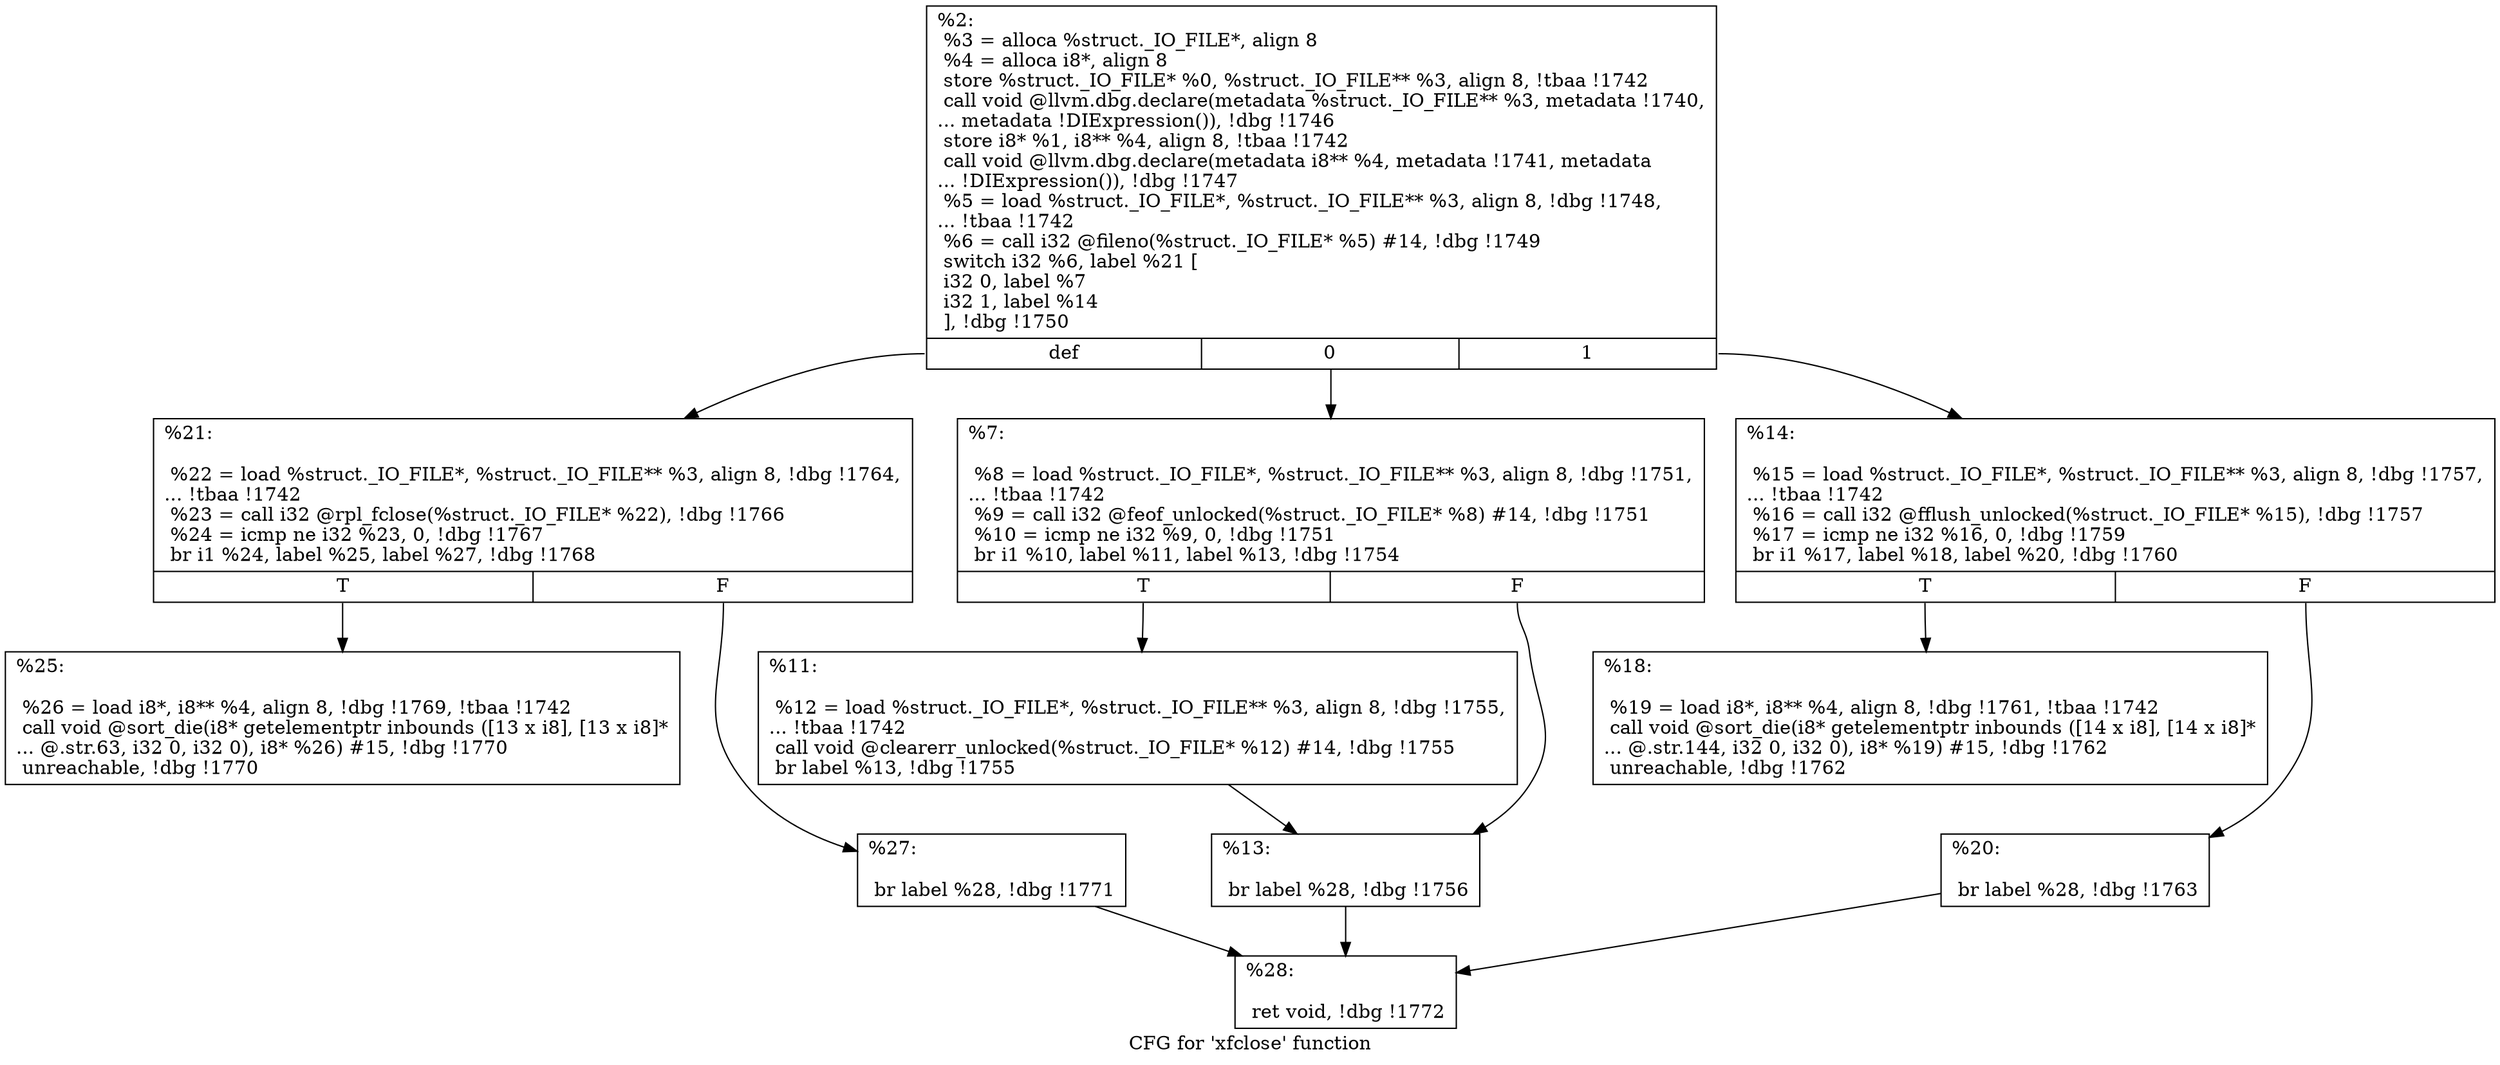 digraph "CFG for 'xfclose' function" {
	label="CFG for 'xfclose' function";

	Node0x1e5c8d0 [shape=record,label="{%2:\l  %3 = alloca %struct._IO_FILE*, align 8\l  %4 = alloca i8*, align 8\l  store %struct._IO_FILE* %0, %struct._IO_FILE** %3, align 8, !tbaa !1742\l  call void @llvm.dbg.declare(metadata %struct._IO_FILE** %3, metadata !1740,\l... metadata !DIExpression()), !dbg !1746\l  store i8* %1, i8** %4, align 8, !tbaa !1742\l  call void @llvm.dbg.declare(metadata i8** %4, metadata !1741, metadata\l... !DIExpression()), !dbg !1747\l  %5 = load %struct._IO_FILE*, %struct._IO_FILE** %3, align 8, !dbg !1748,\l... !tbaa !1742\l  %6 = call i32 @fileno(%struct._IO_FILE* %5) #14, !dbg !1749\l  switch i32 %6, label %21 [\l    i32 0, label %7\l    i32 1, label %14\l  ], !dbg !1750\l|{<s0>def|<s1>0|<s2>1}}"];
	Node0x1e5c8d0:s0 -> Node0x1e5df10;
	Node0x1e5c8d0:s1 -> Node0x1e5dd30;
	Node0x1e5c8d0:s2 -> Node0x1e5de20;
	Node0x1e5dd30 [shape=record,label="{%7:\l\l  %8 = load %struct._IO_FILE*, %struct._IO_FILE** %3, align 8, !dbg !1751,\l... !tbaa !1742\l  %9 = call i32 @feof_unlocked(%struct._IO_FILE* %8) #14, !dbg !1751\l  %10 = icmp ne i32 %9, 0, !dbg !1751\l  br i1 %10, label %11, label %13, !dbg !1754\l|{<s0>T|<s1>F}}"];
	Node0x1e5dd30:s0 -> Node0x1e5dd80;
	Node0x1e5dd30:s1 -> Node0x1e5ddd0;
	Node0x1e5dd80 [shape=record,label="{%11:\l\l  %12 = load %struct._IO_FILE*, %struct._IO_FILE** %3, align 8, !dbg !1755,\l... !tbaa !1742\l  call void @clearerr_unlocked(%struct._IO_FILE* %12) #14, !dbg !1755\l  br label %13, !dbg !1755\l}"];
	Node0x1e5dd80 -> Node0x1e5ddd0;
	Node0x1e5ddd0 [shape=record,label="{%13:\l\l  br label %28, !dbg !1756\l}"];
	Node0x1e5ddd0 -> Node0x1e5e000;
	Node0x1e5de20 [shape=record,label="{%14:\l\l  %15 = load %struct._IO_FILE*, %struct._IO_FILE** %3, align 8, !dbg !1757,\l... !tbaa !1742\l  %16 = call i32 @fflush_unlocked(%struct._IO_FILE* %15), !dbg !1757\l  %17 = icmp ne i32 %16, 0, !dbg !1759\l  br i1 %17, label %18, label %20, !dbg !1760\l|{<s0>T|<s1>F}}"];
	Node0x1e5de20:s0 -> Node0x1e5de70;
	Node0x1e5de20:s1 -> Node0x1e5dec0;
	Node0x1e5de70 [shape=record,label="{%18:\l\l  %19 = load i8*, i8** %4, align 8, !dbg !1761, !tbaa !1742\l  call void @sort_die(i8* getelementptr inbounds ([14 x i8], [14 x i8]*\l... @.str.144, i32 0, i32 0), i8* %19) #15, !dbg !1762\l  unreachable, !dbg !1762\l}"];
	Node0x1e5dec0 [shape=record,label="{%20:\l\l  br label %28, !dbg !1763\l}"];
	Node0x1e5dec0 -> Node0x1e5e000;
	Node0x1e5df10 [shape=record,label="{%21:\l\l  %22 = load %struct._IO_FILE*, %struct._IO_FILE** %3, align 8, !dbg !1764,\l... !tbaa !1742\l  %23 = call i32 @rpl_fclose(%struct._IO_FILE* %22), !dbg !1766\l  %24 = icmp ne i32 %23, 0, !dbg !1767\l  br i1 %24, label %25, label %27, !dbg !1768\l|{<s0>T|<s1>F}}"];
	Node0x1e5df10:s0 -> Node0x1e5df60;
	Node0x1e5df10:s1 -> Node0x1e5dfb0;
	Node0x1e5df60 [shape=record,label="{%25:\l\l  %26 = load i8*, i8** %4, align 8, !dbg !1769, !tbaa !1742\l  call void @sort_die(i8* getelementptr inbounds ([13 x i8], [13 x i8]*\l... @.str.63, i32 0, i32 0), i8* %26) #15, !dbg !1770\l  unreachable, !dbg !1770\l}"];
	Node0x1e5dfb0 [shape=record,label="{%27:\l\l  br label %28, !dbg !1771\l}"];
	Node0x1e5dfb0 -> Node0x1e5e000;
	Node0x1e5e000 [shape=record,label="{%28:\l\l  ret void, !dbg !1772\l}"];
}
